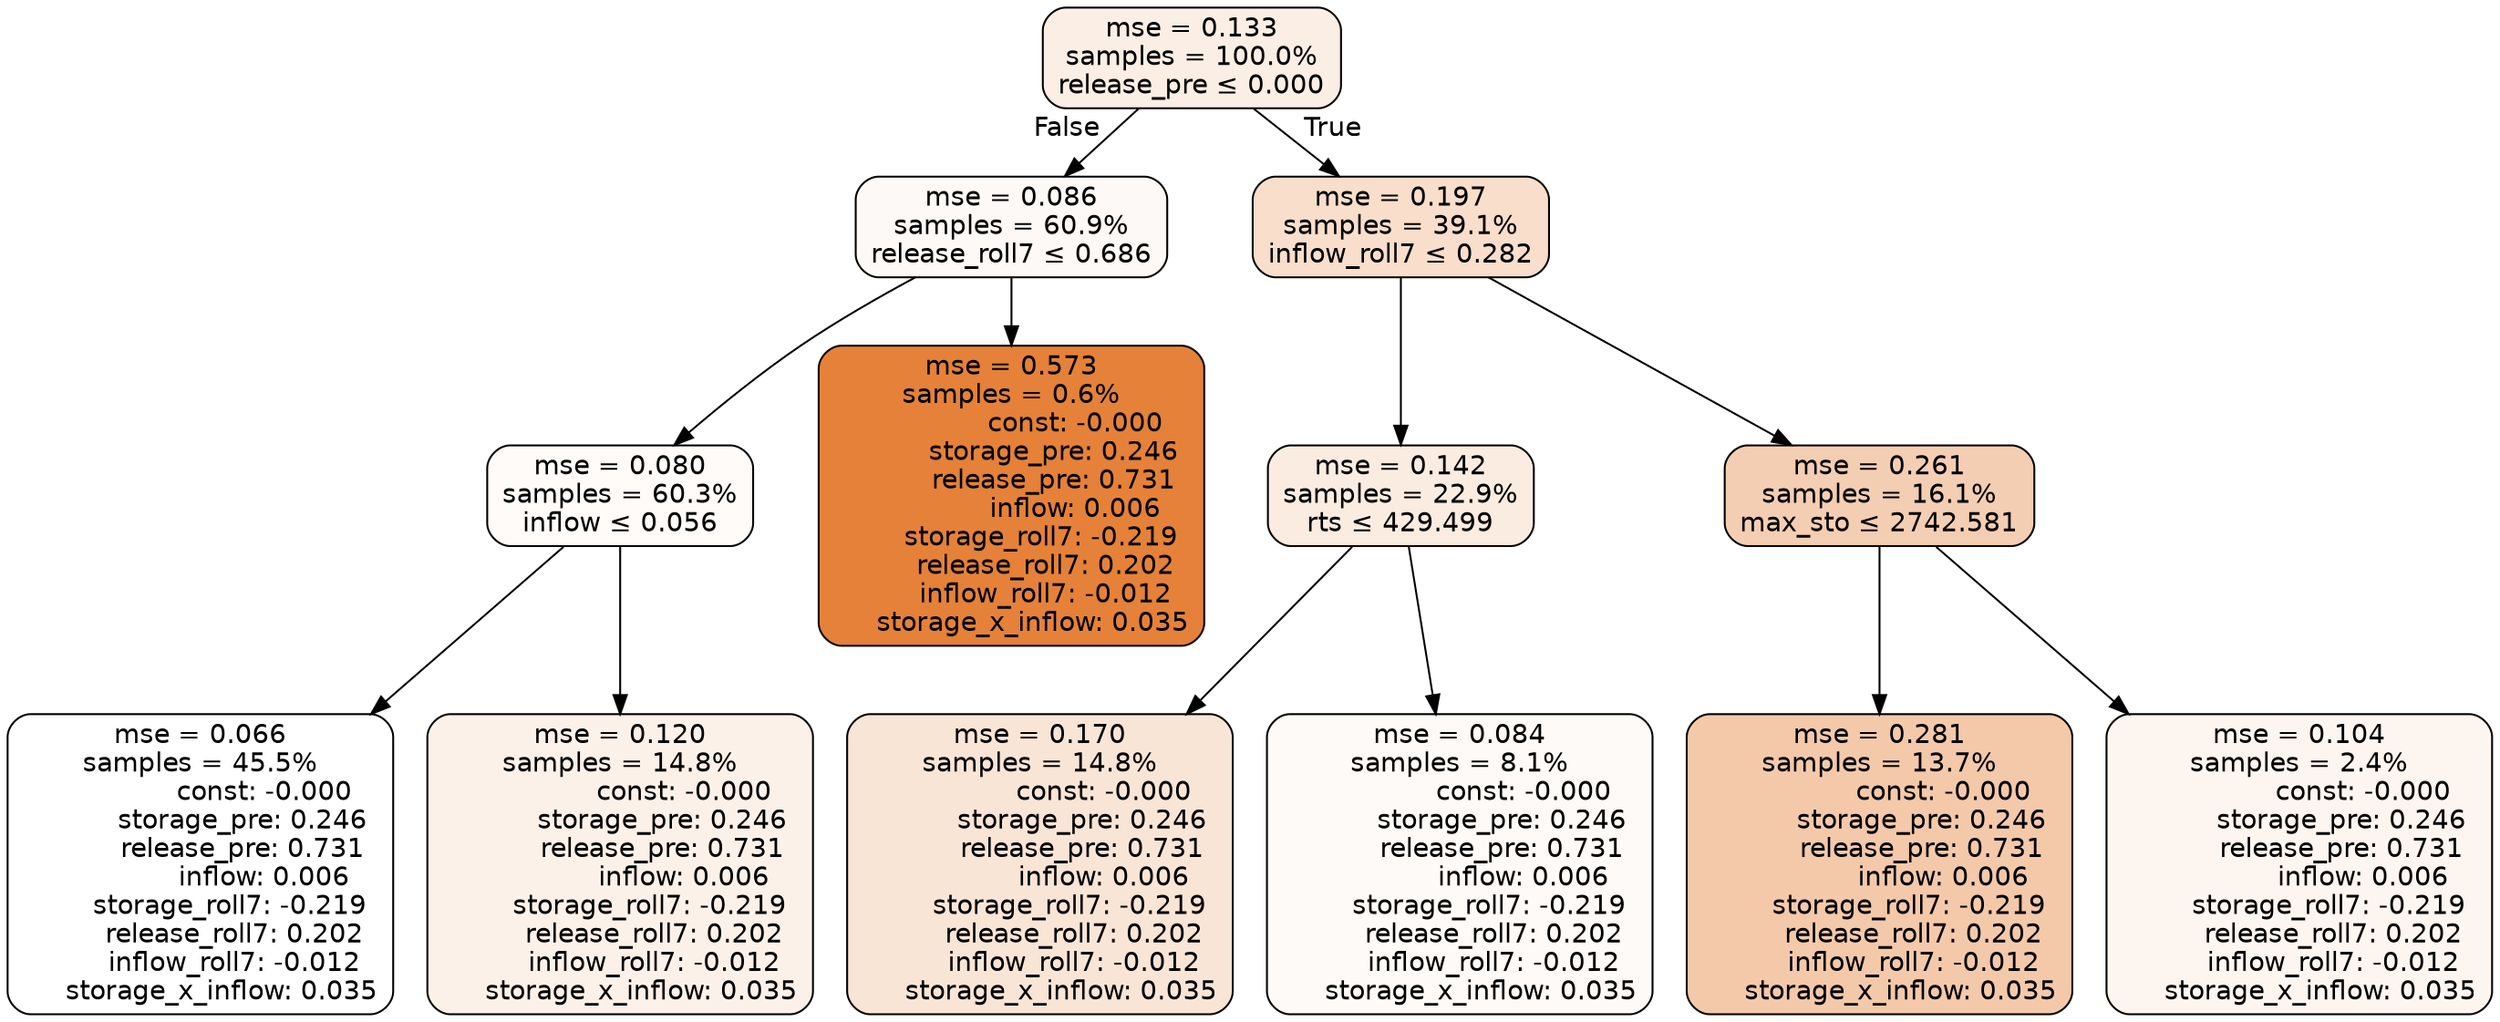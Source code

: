 digraph tree {
node [shape=rectangle, style="filled, rounded", color="black", fontname=helvetica] ;
edge [fontname=helvetica] ;
	"0" [label="mse = 0.133
samples = 100.0%
release_pre &le; 0.000", fillcolor="#fbeee4"]
	"1" [label="mse = 0.086
samples = 60.9%
release_roll7 &le; 0.686", fillcolor="#fdf9f6"]
	"2" [label="mse = 0.080
samples = 60.3%
inflow &le; 0.056", fillcolor="#fefbf9"]
	"3" [label="mse = 0.066
samples = 45.5%
               const: -0.000
          storage_pre: 0.246
          release_pre: 0.731
               inflow: 0.006
       storage_roll7: -0.219
        release_roll7: 0.202
        inflow_roll7: -0.012
     storage_x_inflow: 0.035", fillcolor="#ffffff"]
	"4" [label="mse = 0.120
samples = 14.8%
               const: -0.000
          storage_pre: 0.246
          release_pre: 0.731
               inflow: 0.006
       storage_roll7: -0.219
        release_roll7: 0.202
        inflow_roll7: -0.012
     storage_x_inflow: 0.035", fillcolor="#fcf1e9"]
	"5" [label="mse = 0.573
samples = 0.6%
               const: -0.000
          storage_pre: 0.246
          release_pre: 0.731
               inflow: 0.006
       storage_roll7: -0.219
        release_roll7: 0.202
        inflow_roll7: -0.012
     storage_x_inflow: 0.035", fillcolor="#e58139"]
	"6" [label="mse = 0.197
samples = 39.1%
inflow_roll7 &le; 0.282", fillcolor="#f8decb"]
	"7" [label="mse = 0.142
samples = 22.9%
rts &le; 429.499", fillcolor="#fbece1"]
	"8" [label="mse = 0.170
samples = 14.8%
               const: -0.000
          storage_pre: 0.246
          release_pre: 0.731
               inflow: 0.006
       storage_roll7: -0.219
        release_roll7: 0.202
        inflow_roll7: -0.012
     storage_x_inflow: 0.035", fillcolor="#f9e5d6"]
	"9" [label="mse = 0.084
samples = 8.1%
               const: -0.000
          storage_pre: 0.246
          release_pre: 0.731
               inflow: 0.006
       storage_roll7: -0.219
        release_roll7: 0.202
        inflow_roll7: -0.012
     storage_x_inflow: 0.035", fillcolor="#fefaf7"]
	"10" [label="mse = 0.261
samples = 16.1%
max_sto &le; 2742.581", fillcolor="#f4ceb2"]
	"11" [label="mse = 0.281
samples = 13.7%
               const: -0.000
          storage_pre: 0.246
          release_pre: 0.731
               inflow: 0.006
       storage_roll7: -0.219
        release_roll7: 0.202
        inflow_roll7: -0.012
     storage_x_inflow: 0.035", fillcolor="#f3c9aa"]
	"12" [label="mse = 0.104
samples = 2.4%
               const: -0.000
          storage_pre: 0.246
          release_pre: 0.731
               inflow: 0.006
       storage_roll7: -0.219
        release_roll7: 0.202
        inflow_roll7: -0.012
     storage_x_inflow: 0.035", fillcolor="#fdf5f0"]

	"0" -> "1" [labeldistance=2.5, labelangle=45, headlabel="False"]
	"1" -> "2"
	"2" -> "3"
	"2" -> "4"
	"1" -> "5"
	"0" -> "6" [labeldistance=2.5, labelangle=-45, headlabel="True"]
	"6" -> "7"
	"7" -> "8"
	"7" -> "9"
	"6" -> "10"
	"10" -> "11"
	"10" -> "12"
}